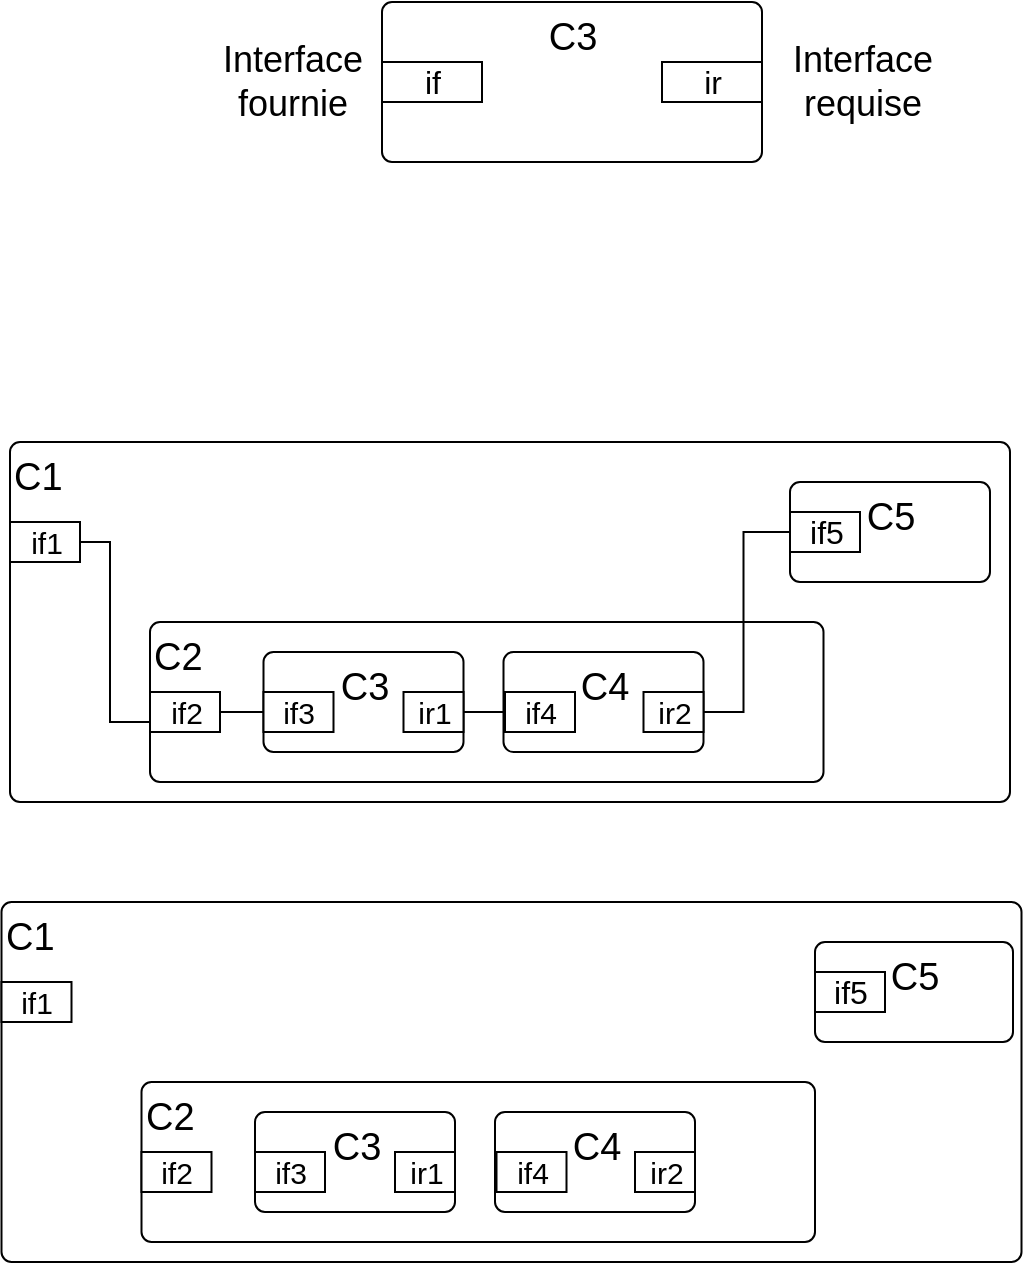 <mxfile version="15.0.6" type="github">
  <diagram id="8mvwX7pJAU95_cU4-fAn" name="Page-1">
    <mxGraphModel dx="1355" dy="793" grid="1" gridSize="10" guides="1" tooltips="1" connect="1" arrows="1" fold="1" page="1" pageScale="1" pageWidth="827" pageHeight="1169" math="0" shadow="0">
      <root>
        <mxCell id="0" />
        <mxCell id="1" parent="0" />
        <mxCell id="DBkFjpXuM5m9NPrzc2UE-38" value="&lt;font style=&quot;font-size: 19px&quot;&gt;C1&lt;/font&gt;" style="html=1;align=left;verticalAlign=top;rounded=1;absoluteArcSize=1;arcSize=10;dashed=0;" vertex="1" parent="1">
          <mxGeometry x="130" y="280" width="500" height="180" as="geometry" />
        </mxCell>
        <mxCell id="DBkFjpXuM5m9NPrzc2UE-1" value="&lt;font style=&quot;font-size: 19px&quot;&gt;C3&lt;/font&gt;" style="html=1;align=center;verticalAlign=top;rounded=1;absoluteArcSize=1;arcSize=10;dashed=0;" vertex="1" parent="1">
          <mxGeometry x="316" y="60" width="190" height="80" as="geometry" />
        </mxCell>
        <mxCell id="DBkFjpXuM5m9NPrzc2UE-2" value="&lt;font style=&quot;font-size: 16px&quot;&gt;if&lt;/font&gt;" style="html=1;" vertex="1" parent="1">
          <mxGeometry x="316" y="90" width="50" height="20" as="geometry" />
        </mxCell>
        <mxCell id="DBkFjpXuM5m9NPrzc2UE-3" value="&lt;font style=&quot;font-size: 16px&quot;&gt;ir&lt;/font&gt;" style="html=1;" vertex="1" parent="1">
          <mxGeometry x="456" y="90" width="50" height="20" as="geometry" />
        </mxCell>
        <mxCell id="DBkFjpXuM5m9NPrzc2UE-4" value="&lt;font style=&quot;font-size: 18px&quot;&gt;Interface&lt;br&gt;fournie&lt;/font&gt;" style="text;html=1;align=center;verticalAlign=middle;resizable=0;points=[];autosize=1;strokeColor=none;fillColor=none;" vertex="1" parent="1">
          <mxGeometry x="226" y="80" width="90" height="40" as="geometry" />
        </mxCell>
        <mxCell id="DBkFjpXuM5m9NPrzc2UE-5" value="&lt;div style=&quot;font-size: 18px&quot;&gt;&lt;font style=&quot;font-size: 18px&quot;&gt;Interface&lt;/font&gt;&lt;/div&gt;&lt;div style=&quot;font-size: 18px&quot;&gt;&lt;font style=&quot;font-size: 18px&quot;&gt;requise&lt;br&gt;&lt;/font&gt;&lt;/div&gt;" style="text;html=1;align=center;verticalAlign=middle;resizable=0;points=[];autosize=1;strokeColor=none;fillColor=none;" vertex="1" parent="1">
          <mxGeometry x="511" y="85" width="90" height="30" as="geometry" />
        </mxCell>
        <mxCell id="DBkFjpXuM5m9NPrzc2UE-7" value="&lt;div align=&quot;left&quot;&gt;&lt;font style=&quot;font-size: 19px&quot;&gt;C2&lt;/font&gt;&lt;/div&gt;" style="html=1;align=left;verticalAlign=top;rounded=1;absoluteArcSize=1;arcSize=10;dashed=0;" vertex="1" parent="1">
          <mxGeometry x="200" y="370" width="336.75" height="80" as="geometry" />
        </mxCell>
        <mxCell id="DBkFjpXuM5m9NPrzc2UE-8" value="connV" style="html=1;" vertex="1" parent="1">
          <mxGeometry x="275" y="395" width="50" height="20" as="geometry" />
        </mxCell>
        <mxCell id="DBkFjpXuM5m9NPrzc2UE-9" value="&lt;font style=&quot;font-size: 19px&quot;&gt;C3&lt;/font&gt;" style="html=1;align=center;verticalAlign=top;rounded=1;absoluteArcSize=1;arcSize=10;dashed=0;" vertex="1" parent="1">
          <mxGeometry x="256.75" y="385" width="100" height="50" as="geometry" />
        </mxCell>
        <mxCell id="DBkFjpXuM5m9NPrzc2UE-10" value="&lt;font style=&quot;font-size: 15px&quot;&gt;if3&lt;/font&gt;" style="html=1;" vertex="1" parent="1">
          <mxGeometry x="256.75" y="405" width="35" height="20" as="geometry" />
        </mxCell>
        <mxCell id="DBkFjpXuM5m9NPrzc2UE-11" value="&lt;font style=&quot;font-size: 19px&quot;&gt;C4&lt;/font&gt;" style="html=1;align=center;verticalAlign=top;rounded=1;absoluteArcSize=1;arcSize=10;dashed=0;" vertex="1" parent="1">
          <mxGeometry x="376.75" y="385" width="100" height="50" as="geometry" />
        </mxCell>
        <mxCell id="DBkFjpXuM5m9NPrzc2UE-12" value="&lt;font style=&quot;font-size: 15px&quot;&gt;if4&lt;/font&gt;" style="html=1;" vertex="1" parent="1">
          <mxGeometry x="377.5" y="405" width="35" height="20" as="geometry" />
        </mxCell>
        <mxCell id="DBkFjpXuM5m9NPrzc2UE-13" value="" style="rounded=0;orthogonalLoop=1;jettySize=auto;html=1;endArrow=none;endFill=0;exitX=1;exitY=0.5;exitDx=0;exitDy=0;entryX=0;entryY=0.5;entryDx=0;entryDy=0;" edge="1" parent="1" target="DBkFjpXuM5m9NPrzc2UE-12">
          <mxGeometry relative="1" as="geometry">
            <mxPoint x="356.75" y="415" as="sourcePoint" />
            <mxPoint x="369.25" y="415" as="targetPoint" />
          </mxGeometry>
        </mxCell>
        <mxCell id="DBkFjpXuM5m9NPrzc2UE-16" value="&lt;font style=&quot;font-size: 15px&quot;&gt;if2&lt;/font&gt;" style="html=1;" vertex="1" parent="1">
          <mxGeometry x="200" y="405" width="35" height="20" as="geometry" />
        </mxCell>
        <mxCell id="DBkFjpXuM5m9NPrzc2UE-17" value="" style="rounded=0;orthogonalLoop=1;jettySize=auto;html=1;endArrow=none;endFill=0;exitX=1;exitY=0.5;exitDx=0;exitDy=0;entryX=0;entryY=0.5;entryDx=0;entryDy=0;" edge="1" parent="1" source="DBkFjpXuM5m9NPrzc2UE-16" target="DBkFjpXuM5m9NPrzc2UE-10">
          <mxGeometry relative="1" as="geometry">
            <mxPoint x="245" y="415" as="sourcePoint" />
            <mxPoint x="273.75" y="415" as="targetPoint" />
            <Array as="points" />
          </mxGeometry>
        </mxCell>
        <mxCell id="DBkFjpXuM5m9NPrzc2UE-18" value="" style="rounded=0;orthogonalLoop=1;jettySize=auto;html=1;endArrow=halfCircle;endFill=0;endSize=6;strokeWidth=1;" edge="1" parent="1">
          <mxGeometry relative="1" as="geometry">
            <mxPoint x="258" y="415" as="sourcePoint" />
            <mxPoint x="258" y="415" as="targetPoint" />
          </mxGeometry>
        </mxCell>
        <mxCell id="DBkFjpXuM5m9NPrzc2UE-19" value="&lt;font style=&quot;font-size: 15px&quot;&gt;ir1&lt;/font&gt;" style="html=1;" vertex="1" parent="1">
          <mxGeometry x="326.75" y="405" width="30" height="20" as="geometry" />
        </mxCell>
        <mxCell id="DBkFjpXuM5m9NPrzc2UE-21" value="&lt;font style=&quot;font-size: 19px&quot;&gt;C5&lt;/font&gt;" style="html=1;align=center;verticalAlign=top;rounded=1;absoluteArcSize=1;arcSize=10;dashed=0;" vertex="1" parent="1">
          <mxGeometry x="520" y="300" width="100" height="50" as="geometry" />
        </mxCell>
        <mxCell id="DBkFjpXuM5m9NPrzc2UE-26" value="" style="rounded=0;orthogonalLoop=1;jettySize=auto;html=1;endArrow=none;endFill=0;exitX=1;exitY=0.5;exitDx=0;exitDy=0;entryX=0;entryY=0.5;entryDx=0;entryDy=0;" edge="1" parent="1" target="DBkFjpXuM5m9NPrzc2UE-33" source="DBkFjpXuM5m9NPrzc2UE-32">
          <mxGeometry relative="1" as="geometry">
            <mxPoint x="636.75" y="440" as="sourcePoint" />
            <mxPoint x="507.75" y="325" as="targetPoint" />
            <Array as="points">
              <mxPoint x="496.75" y="415" />
              <mxPoint x="496.75" y="325" />
            </Array>
          </mxGeometry>
        </mxCell>
        <mxCell id="DBkFjpXuM5m9NPrzc2UE-32" value="&lt;font style=&quot;font-size: 15px&quot;&gt;ir2&lt;/font&gt;" style="html=1;" vertex="1" parent="1">
          <mxGeometry x="446.75" y="405" width="30" height="20" as="geometry" />
        </mxCell>
        <mxCell id="DBkFjpXuM5m9NPrzc2UE-33" value="&lt;font style=&quot;font-size: 16px&quot;&gt;if5&lt;/font&gt;" style="html=1;" vertex="1" parent="1">
          <mxGeometry x="520" y="315" width="35" height="20" as="geometry" />
        </mxCell>
        <mxCell id="DBkFjpXuM5m9NPrzc2UE-37" value="&lt;font style=&quot;font-size: 15px&quot;&gt;if1&lt;/font&gt;" style="html=1;" vertex="1" parent="1">
          <mxGeometry x="130" y="320" width="35" height="20" as="geometry" />
        </mxCell>
        <mxCell id="DBkFjpXuM5m9NPrzc2UE-40" value="" style="rounded=0;orthogonalLoop=1;jettySize=auto;html=1;endArrow=none;endFill=0;exitX=0;exitY=0.75;exitDx=0;exitDy=0;entryX=1;entryY=0.5;entryDx=0;entryDy=0;" edge="1" parent="1" source="DBkFjpXuM5m9NPrzc2UE-16" target="DBkFjpXuM5m9NPrzc2UE-37">
          <mxGeometry relative="1" as="geometry">
            <mxPoint x="169" y="420" as="sourcePoint" />
            <mxPoint x="200" y="330" as="targetPoint" />
            <Array as="points">
              <mxPoint x="180" y="420" />
              <mxPoint x="180" y="330" />
            </Array>
          </mxGeometry>
        </mxCell>
        <mxCell id="DBkFjpXuM5m9NPrzc2UE-41" value="&lt;font style=&quot;font-size: 19px&quot;&gt;C1&lt;/font&gt;" style="html=1;align=left;verticalAlign=top;rounded=1;absoluteArcSize=1;arcSize=10;dashed=0;" vertex="1" parent="1">
          <mxGeometry x="125.75" y="510" width="510" height="180" as="geometry" />
        </mxCell>
        <mxCell id="DBkFjpXuM5m9NPrzc2UE-42" value="&lt;div align=&quot;left&quot;&gt;&lt;font style=&quot;font-size: 19px&quot;&gt;C2&lt;/font&gt;&lt;/div&gt;" style="html=1;align=left;verticalAlign=top;rounded=1;absoluteArcSize=1;arcSize=10;dashed=0;" vertex="1" parent="1">
          <mxGeometry x="195.75" y="600" width="336.75" height="80" as="geometry" />
        </mxCell>
        <mxCell id="DBkFjpXuM5m9NPrzc2UE-43" value="connV" style="html=1;" vertex="1" parent="1">
          <mxGeometry x="270.75" y="625" width="50" height="20" as="geometry" />
        </mxCell>
        <mxCell id="DBkFjpXuM5m9NPrzc2UE-44" value="&lt;font style=&quot;font-size: 19px&quot;&gt;C3&lt;/font&gt;" style="html=1;align=center;verticalAlign=top;rounded=1;absoluteArcSize=1;arcSize=10;dashed=0;" vertex="1" parent="1">
          <mxGeometry x="252.5" y="615" width="100" height="50" as="geometry" />
        </mxCell>
        <mxCell id="DBkFjpXuM5m9NPrzc2UE-45" value="&lt;font style=&quot;font-size: 15px&quot;&gt;if3&lt;/font&gt;" style="html=1;" vertex="1" parent="1">
          <mxGeometry x="252.5" y="635" width="35" height="20" as="geometry" />
        </mxCell>
        <mxCell id="DBkFjpXuM5m9NPrzc2UE-46" value="&lt;font style=&quot;font-size: 19px&quot;&gt;C4&lt;/font&gt;" style="html=1;align=center;verticalAlign=top;rounded=1;absoluteArcSize=1;arcSize=10;dashed=0;" vertex="1" parent="1">
          <mxGeometry x="372.5" y="615" width="100" height="50" as="geometry" />
        </mxCell>
        <mxCell id="DBkFjpXuM5m9NPrzc2UE-47" value="&lt;font style=&quot;font-size: 15px&quot;&gt;if4&lt;/font&gt;" style="html=1;" vertex="1" parent="1">
          <mxGeometry x="373.25" y="635" width="35" height="20" as="geometry" />
        </mxCell>
        <mxCell id="DBkFjpXuM5m9NPrzc2UE-49" value="&lt;font style=&quot;font-size: 15px&quot;&gt;if2&lt;/font&gt;" style="html=1;" vertex="1" parent="1">
          <mxGeometry x="195.75" y="635" width="35" height="20" as="geometry" />
        </mxCell>
        <mxCell id="DBkFjpXuM5m9NPrzc2UE-51" value="" style="rounded=0;orthogonalLoop=1;jettySize=auto;html=1;endArrow=halfCircle;endFill=0;endSize=6;strokeWidth=1;" edge="1" parent="1">
          <mxGeometry relative="1" as="geometry">
            <mxPoint x="253.75" y="645" as="sourcePoint" />
            <mxPoint x="253.75" y="645" as="targetPoint" />
          </mxGeometry>
        </mxCell>
        <mxCell id="DBkFjpXuM5m9NPrzc2UE-52" value="&lt;font style=&quot;font-size: 15px&quot;&gt;ir1&lt;/font&gt;" style="html=1;" vertex="1" parent="1">
          <mxGeometry x="322.5" y="635" width="30" height="20" as="geometry" />
        </mxCell>
        <mxCell id="DBkFjpXuM5m9NPrzc2UE-53" value="&lt;font style=&quot;font-size: 19px&quot;&gt;C5&lt;/font&gt;" style="html=1;align=center;verticalAlign=top;rounded=1;absoluteArcSize=1;arcSize=10;dashed=0;" vertex="1" parent="1">
          <mxGeometry x="532.5" y="530" width="99" height="50" as="geometry" />
        </mxCell>
        <mxCell id="DBkFjpXuM5m9NPrzc2UE-57" value="&lt;font style=&quot;font-size: 15px&quot;&gt;ir2&lt;/font&gt;" style="html=1;" vertex="1" parent="1">
          <mxGeometry x="442.5" y="635" width="30" height="20" as="geometry" />
        </mxCell>
        <mxCell id="DBkFjpXuM5m9NPrzc2UE-58" value="&lt;font style=&quot;font-size: 16px&quot;&gt;if5&lt;/font&gt;" style="html=1;" vertex="1" parent="1">
          <mxGeometry x="532.5" y="545" width="35" height="20" as="geometry" />
        </mxCell>
        <mxCell id="DBkFjpXuM5m9NPrzc2UE-59" value="&lt;font style=&quot;font-size: 15px&quot;&gt;if1&lt;/font&gt;" style="html=1;" vertex="1" parent="1">
          <mxGeometry x="125.75" y="550" width="35" height="20" as="geometry" />
        </mxCell>
      </root>
    </mxGraphModel>
  </diagram>
</mxfile>
